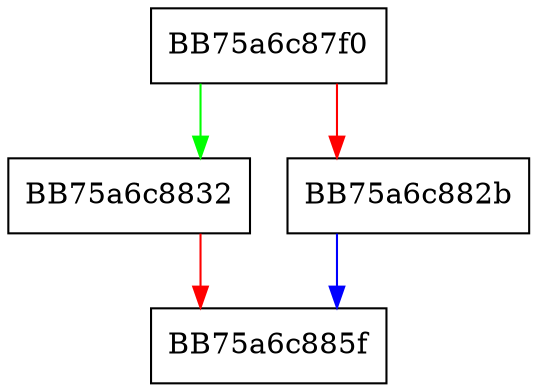 digraph _validate_t0pmi_feature_and_save {
  node [shape="box"];
  graph [splines=ortho];
  BB75a6c87f0 -> BB75a6c8832 [color="green"];
  BB75a6c87f0 -> BB75a6c882b [color="red"];
  BB75a6c882b -> BB75a6c885f [color="blue"];
  BB75a6c8832 -> BB75a6c885f [color="red"];
}